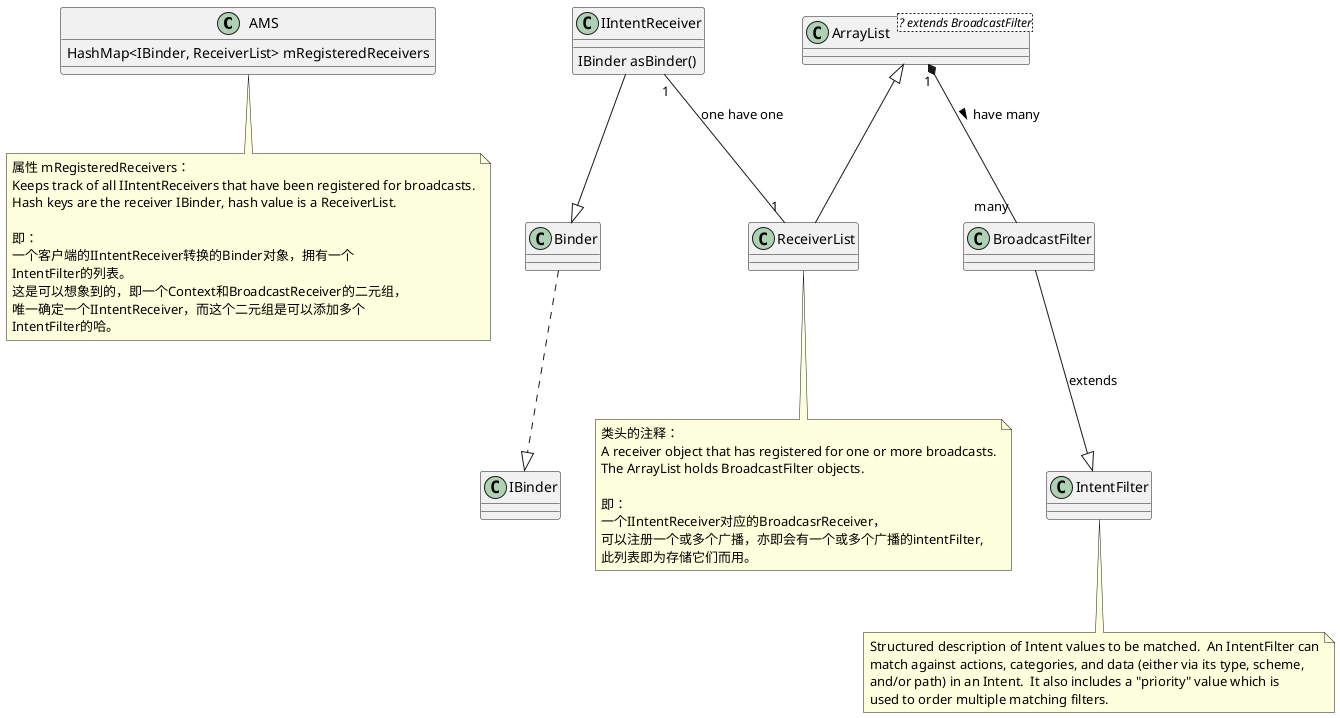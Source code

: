@startuml

class AMS{
{field} HashMap<IBinder, ReceiverList> mRegisteredReceivers
}

note bottom of AMS
属性 mRegisteredReceivers：
Keeps track of all IIntentReceivers that have been registered for broadcasts.
Hash keys are the receiver IBinder, hash value is a ReceiverList.

即：
一个客户端的IIntentReceiver转换的Binder对象，拥有一个
IntentFilter的列表。
这是可以想象到的，即一个Context和BroadcastReceiver的二元组，
唯一确定一个IIntentReceiver，而这个二元组是可以添加多个
IntentFilter的哈。
end note

IIntentReceiver "1" -- "1" ReceiverList : one have one
note bottom of ReceiverList
类头的注释：
A receiver object that has registered for one or more broadcasts.
The ArrayList holds BroadcastFilter objects.

即：
一个IIntentReceiver对应的BroadcasrReceiver，
可以注册一个或多个广播，亦即会有一个或多个广播的intentFilter,
此列表即为存储它们而用。
end note

class IIntentReceiver{
   IBinder asBinder()
}
IIntentReceiver --|> Binder
Binder ..|> IBinder

ArrayList <|-- ReceiverList

class ArrayList<? extends BroadcastFilter>{
}

ArrayList "1" *-- "many" BroadcastFilter : have many >

BroadcastFilter --|> IntentFilter : extends

note bottom of IntentFilter
Structured description of Intent values to be matched.  An IntentFilter can
match against actions, categories, and data (either via its type, scheme,
and/or path) in an Intent.  It also includes a "priority" value which is
used to order multiple matching filters.
end note



'添加进去的主要代码：
 '1.ReceiverList rl = mRegisteredReceivers.get(receiver.asBinder());
 'ReceiverList类的定义如下,
 '"final class ReceiverList extends ArrayList<BroadcastFilter>"
 '里面的数据类型BroadcastFilter，定义如下，
 '"final class BroadcastFilter extends IntentFilter",
 '即BroadcastFilter 就是 IntentFilter。
 '
 'mRegisteredReceivers
 'key为 IIntentReceiver对应的Binder，
 'value为 对应的ReceiverList。
 '
 '2.rl.app.receivers.add(rl);
 '
 '3.mRegisteredReceivers.put(receiver.asBinder(), rl);
 '
 '4.BroadcastFilter bf = new BroadcastFilter(filter, rl, callerPackage,
 '                      permission, callingUid, userId, instantApp, visibleToInstantApps);
 '5.mReceiverResolver.addFilter(bf);'

@enduml